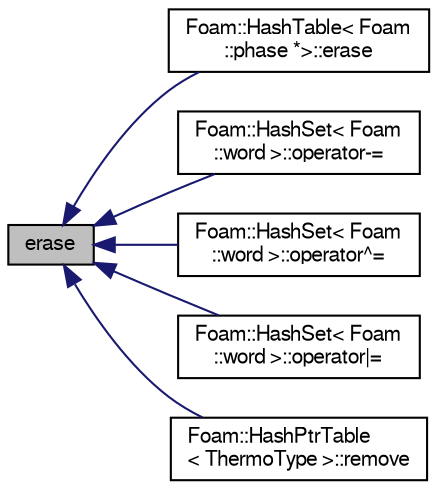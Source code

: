 digraph "erase"
{
  bgcolor="transparent";
  edge [fontname="FreeSans",fontsize="10",labelfontname="FreeSans",labelfontsize="10"];
  node [fontname="FreeSans",fontsize="10",shape=record];
  rankdir="LR";
  Node3 [label="erase",height=0.2,width=0.4,color="black", fillcolor="grey75", style="filled", fontcolor="black"];
  Node3 -> Node4 [dir="back",color="midnightblue",fontsize="10",style="solid",fontname="FreeSans"];
  Node4 [label="Foam::HashTable\< Foam\l::phase *\>::erase",height=0.2,width=0.4,color="black",URL="$a25702.html#a12d8ea138d4886b42bc135cd082652c7",tooltip="Erase a hashedEntry specified by given iterator. "];
  Node3 -> Node5 [dir="back",color="midnightblue",fontsize="10",style="solid",fontname="FreeSans"];
  Node5 [label="Foam::HashSet\< Foam\l::word \>::operator-=",height=0.2,width=0.4,color="black",URL="$a25690.html#a08b55f42a6365714799ae9b045878343",tooltip="Remove entries listed in the given HashSet from this HashSet. "];
  Node3 -> Node6 [dir="back",color="midnightblue",fontsize="10",style="solid",fontname="FreeSans"];
  Node6 [label="Foam::HashSet\< Foam\l::word \>::operator^=",height=0.2,width=0.4,color="black",URL="$a25690.html#a4fd03bcfb5feb558a4403a63a9c2c44d",tooltip="Only retain unique entries (xor) "];
  Node3 -> Node7 [dir="back",color="midnightblue",fontsize="10",style="solid",fontname="FreeSans"];
  Node7 [label="Foam::HashSet\< Foam\l::word \>::operator\|=",height=0.2,width=0.4,color="black",URL="$a25690.html#aa1bc79c8911396b130ba2f9fb192b2e1",tooltip="Combine entries from HashSets. "];
  Node3 -> Node8 [dir="back",color="midnightblue",fontsize="10",style="solid",fontname="FreeSans"];
  Node8 [label="Foam::HashPtrTable\l\< ThermoType \>::remove",height=0.2,width=0.4,color="black",URL="$a25686.html#ae0ff5ad9f41dfc292434f1674777cb57",tooltip="Remove and return the pointer specified by given iterator. "];
}
